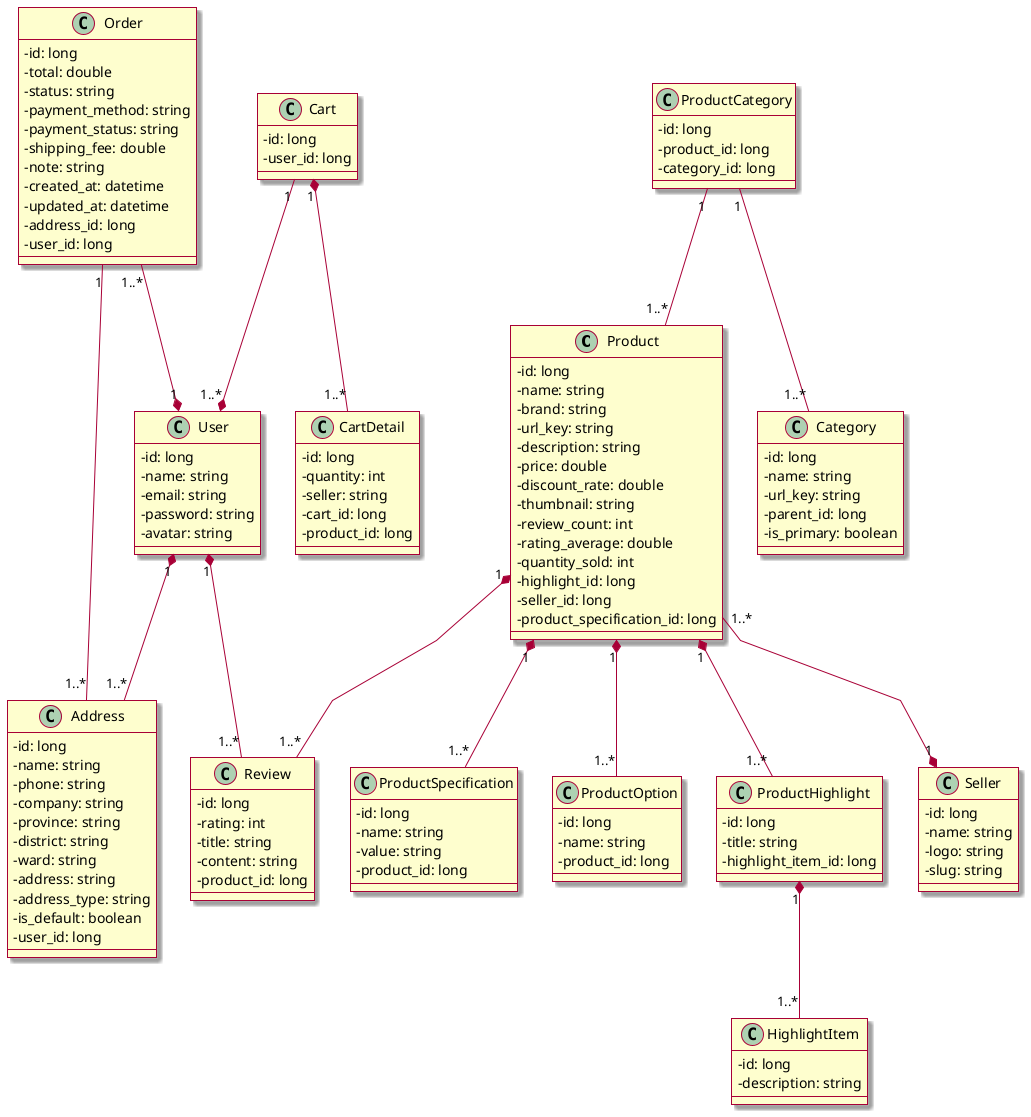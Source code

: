@startuml Class Diagram

skin rose
skinparam classAttributeIconSize 0
' skinparam linetype ortho
skinparam linetype polyline

' Product
class Product{
    - id: long
    - name: string
    - brand: string
    - url_key: string
    - description: string
    - price: double
    - discount_rate: double
    - thumbnail: string
    - review_count: int
    - rating_average: double
    - quantity_sold: int
    - highlight_id: long
    - seller_id: long
    - product_specification_id: long
}

class ProductSpecification{
    - id: long
    - name: string
    - value: string
    - product_id: long
}

class ProductOption{
    - id: long
    - name: string
    - product_id: long
}

class ProductCategory{
    - id: long
    - product_id: long
    - category_id: long
}

class ProductHighlight{
    - id: long
    - title: string
    - highlight_item_id: long
}

class HighlightItem{
    - id: long
    - description: string
}

class Seller{
    - id: long
    - name: string
    - logo: string
    - slug: string
}

' Category
class Category{
    - id: long
    - name: string
    - url_key: string
    - parent_id: long
    - is_primary: boolean
}

' Review
class Review{
    - id: long
    - rating: int
    - title: string
    - content: string
    - product_id: long
}

' User
class User{
    - id: long
    - name: string
    - email: string
    - password: string
    - avatar: string
}

class Address{
    - id: long
    - name: string
    - phone: string
    - company: string
    - province: string
    - district: string
    - ward: string
    - address: string
    - address_type: string
    - is_default: boolean
    - user_id: long
}


' Cart
class Cart{
    - id: long
    - user_id: long
}

class CartDetail{
    - id: long
    - quantity: int
    - seller: string
    - cart_id: long
    - product_id: long
}

' Order
class Order{
    - id: long
    - total: double
    - status: string
    - payment_method: string
    - payment_status: string
    - shipping_fee: double
    - note: string
    - created_at: datetime
    - updated_at: datetime
    - address_id: long
    - user_id: long
}

Product "1" *-- "1..*" ProductSpecification
Product "1" *-- "1..*" ProductOption
Product "1..* "--* "1" Seller
Product "1" *-- "1..*" Review
Product "1" *-- "1..*" ProductHighlight
ProductHighlight "1" *-- "1..*" HighlightItem

ProductCategory "1" -- "1..*" Product
ProductCategory "1" -- "1..*" Category

User "1" *-- "1..*" Address
User "1" *-- "1..*" Review

Cart "1" --* "1..*" User
Cart "1" *-- "1..*" CartDetail

Order "1..*" --* "1" User
Order "1" -- "1..*" Address
@enduml